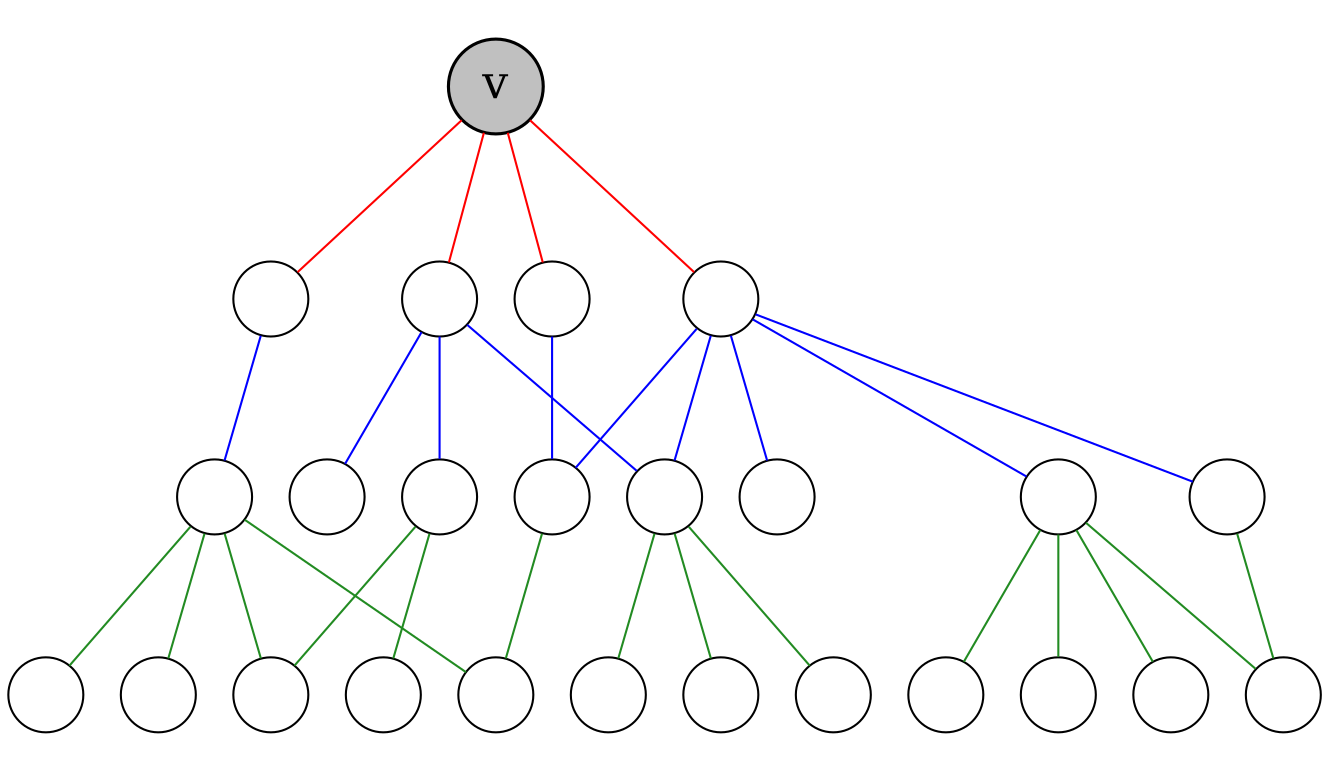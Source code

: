 graph G {
	ratio = .57
	ranksep = 0.3
	// overlap = true

	node[shape=circle, label=""]

	v[fontsize=22, label=v, fillcolor=gray, penwidth=1.5, style=filled, root=true]

	edge[color=red]
	v -- a0
	v -- a1
	v -- a2
	v -- a3

	edge[color=blue]
	a0 -- b0
	a0 -- b1
	a0 -- b2
	a1 -- b3
	a1 -- b4
	a1 -- b5
	a1 -- b6
	a1 -- b2
	a2 -- b6
	a3 -- b7


	edge[color=ForestGreen]
	b7 -- c0
	b7 -- c1
	b7 -- c2
	b7 -- c3
	b6 -- c3
	b2 -- c4
	b2 -- c5
	b2 -- c6
	b0 -- c0
	b0 -- c7
	b4 -- c8
	b4 -- c9
	b4 -- c10
	b4 -- c11
	b5 -- c11
}
